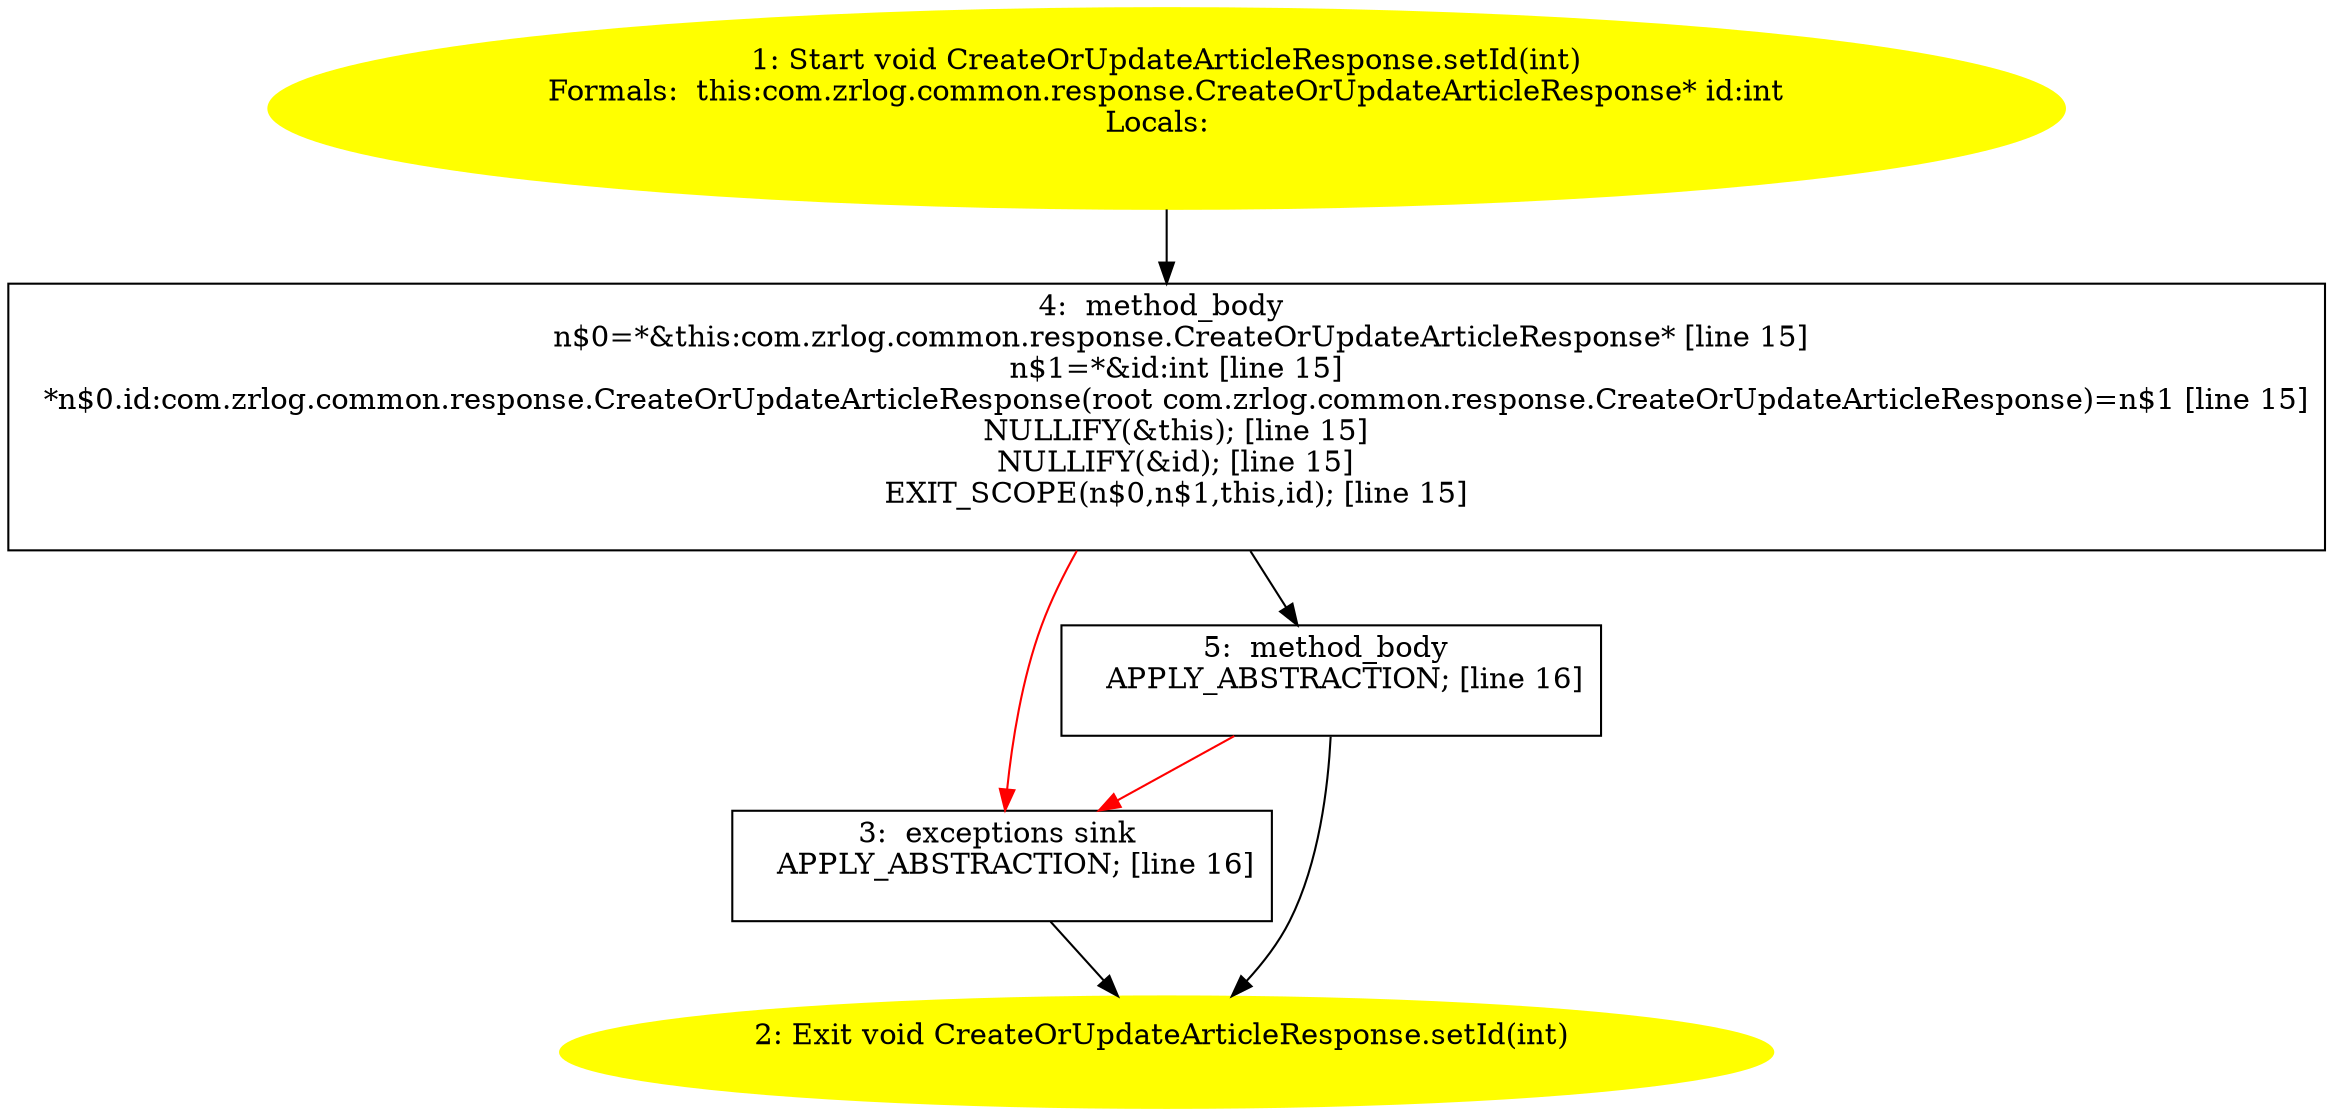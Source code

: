 /* @generated */
digraph cfg {
"com.zrlog.common.response.CreateOrUpdateArticleResponse.setId(int):void.db76fe7e231f420070a7886a28343ed0_1" [label="1: Start void CreateOrUpdateArticleResponse.setId(int)\nFormals:  this:com.zrlog.common.response.CreateOrUpdateArticleResponse* id:int\nLocals:  \n  " color=yellow style=filled]
	

	 "com.zrlog.common.response.CreateOrUpdateArticleResponse.setId(int):void.db76fe7e231f420070a7886a28343ed0_1" -> "com.zrlog.common.response.CreateOrUpdateArticleResponse.setId(int):void.db76fe7e231f420070a7886a28343ed0_4" ;
"com.zrlog.common.response.CreateOrUpdateArticleResponse.setId(int):void.db76fe7e231f420070a7886a28343ed0_2" [label="2: Exit void CreateOrUpdateArticleResponse.setId(int) \n  " color=yellow style=filled]
	

"com.zrlog.common.response.CreateOrUpdateArticleResponse.setId(int):void.db76fe7e231f420070a7886a28343ed0_3" [label="3:  exceptions sink \n   APPLY_ABSTRACTION; [line 16]\n " shape="box"]
	

	 "com.zrlog.common.response.CreateOrUpdateArticleResponse.setId(int):void.db76fe7e231f420070a7886a28343ed0_3" -> "com.zrlog.common.response.CreateOrUpdateArticleResponse.setId(int):void.db76fe7e231f420070a7886a28343ed0_2" ;
"com.zrlog.common.response.CreateOrUpdateArticleResponse.setId(int):void.db76fe7e231f420070a7886a28343ed0_4" [label="4:  method_body \n   n$0=*&this:com.zrlog.common.response.CreateOrUpdateArticleResponse* [line 15]\n  n$1=*&id:int [line 15]\n  *n$0.id:com.zrlog.common.response.CreateOrUpdateArticleResponse(root com.zrlog.common.response.CreateOrUpdateArticleResponse)=n$1 [line 15]\n  NULLIFY(&this); [line 15]\n  NULLIFY(&id); [line 15]\n  EXIT_SCOPE(n$0,n$1,this,id); [line 15]\n " shape="box"]
	

	 "com.zrlog.common.response.CreateOrUpdateArticleResponse.setId(int):void.db76fe7e231f420070a7886a28343ed0_4" -> "com.zrlog.common.response.CreateOrUpdateArticleResponse.setId(int):void.db76fe7e231f420070a7886a28343ed0_5" ;
	 "com.zrlog.common.response.CreateOrUpdateArticleResponse.setId(int):void.db76fe7e231f420070a7886a28343ed0_4" -> "com.zrlog.common.response.CreateOrUpdateArticleResponse.setId(int):void.db76fe7e231f420070a7886a28343ed0_3" [color="red" ];
"com.zrlog.common.response.CreateOrUpdateArticleResponse.setId(int):void.db76fe7e231f420070a7886a28343ed0_5" [label="5:  method_body \n   APPLY_ABSTRACTION; [line 16]\n " shape="box"]
	

	 "com.zrlog.common.response.CreateOrUpdateArticleResponse.setId(int):void.db76fe7e231f420070a7886a28343ed0_5" -> "com.zrlog.common.response.CreateOrUpdateArticleResponse.setId(int):void.db76fe7e231f420070a7886a28343ed0_2" ;
	 "com.zrlog.common.response.CreateOrUpdateArticleResponse.setId(int):void.db76fe7e231f420070a7886a28343ed0_5" -> "com.zrlog.common.response.CreateOrUpdateArticleResponse.setId(int):void.db76fe7e231f420070a7886a28343ed0_3" [color="red" ];
}
